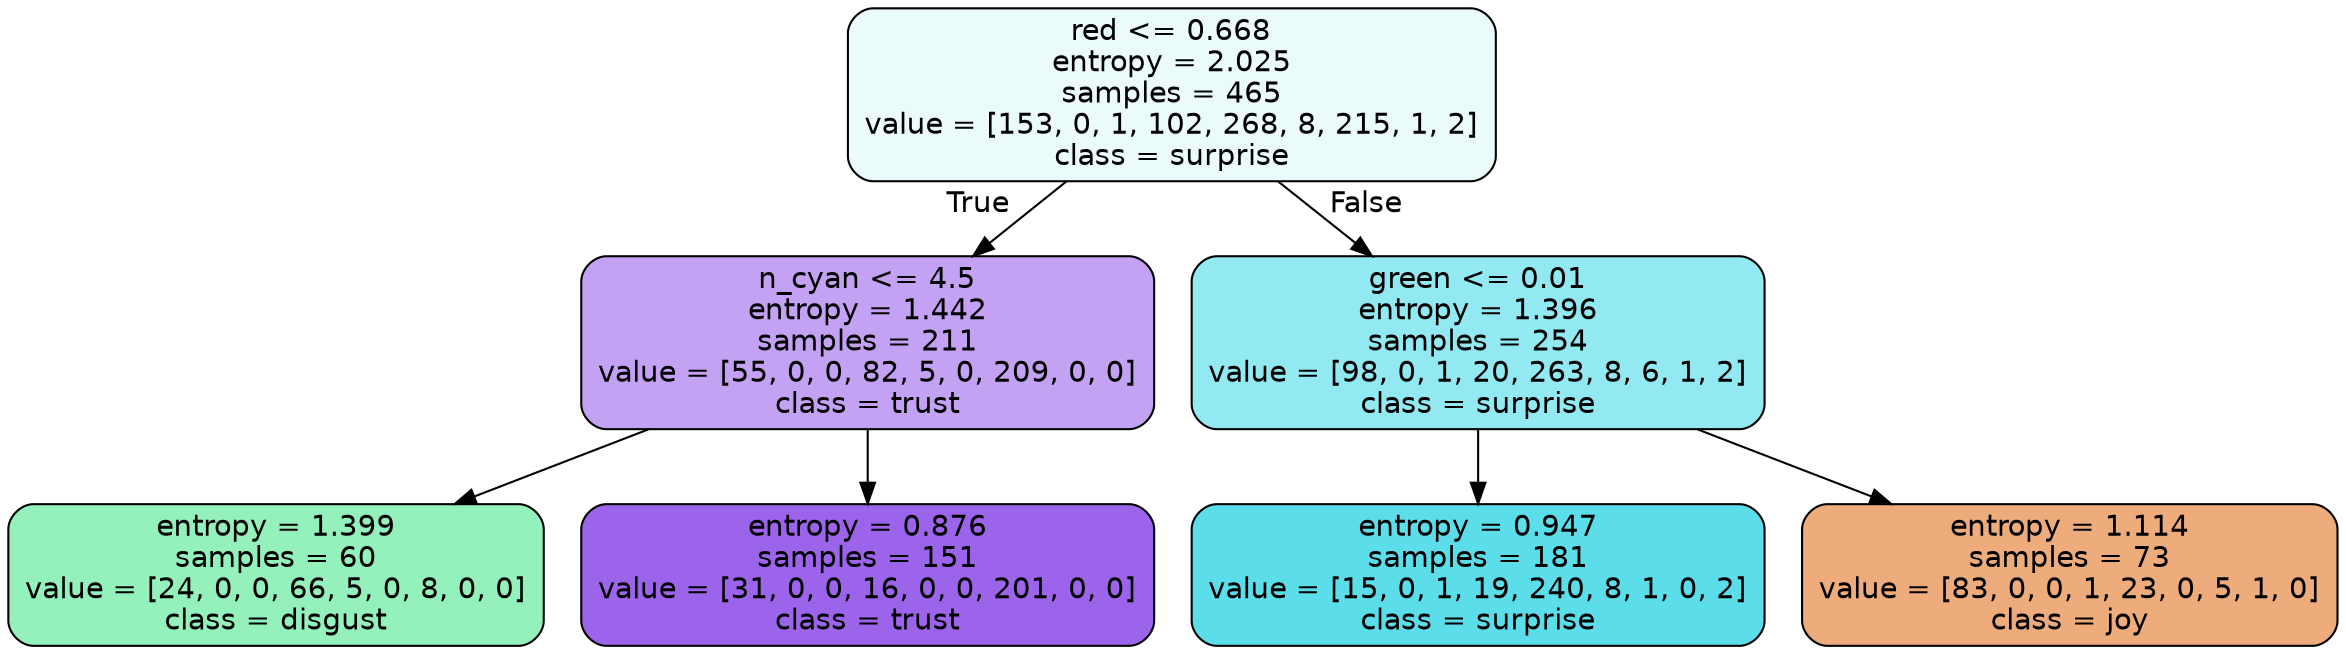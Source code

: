 digraph Tree {
node [shape=box, style="filled, rounded", color="black", fontname=helvetica] ;
edge [fontname=helvetica] ;
0 [label="red <= 0.668\nentropy = 2.025\nsamples = 465\nvalue = [153, 0, 1, 102, 268, 8, 215, 1, 2]\nclass = surprise", fillcolor="#39d7e519"] ;
1 [label="n_cyan <= 4.5\nentropy = 1.442\nsamples = 211\nvalue = [55, 0, 0, 82, 5, 0, 209, 0, 0]\nclass = trust", fillcolor="#8139e578"] ;
0 -> 1 [labeldistance=2.5, labelangle=45, headlabel="True"] ;
2 [label="entropy = 1.399\nsamples = 60\nvalue = [24, 0, 0, 66, 5, 0, 8, 0, 0]\nclass = disgust", fillcolor="#39e58188"] ;
1 -> 2 ;
3 [label="entropy = 0.876\nsamples = 151\nvalue = [31, 0, 0, 16, 0, 0, 201, 0, 0]\nclass = trust", fillcolor="#8139e5c8"] ;
1 -> 3 ;
4 [label="green <= 0.01\nentropy = 1.396\nsamples = 254\nvalue = [98, 0, 1, 20, 263, 8, 6, 1, 2]\nclass = surprise", fillcolor="#39d7e58c"] ;
0 -> 4 [labeldistance=2.5, labelangle=-45, headlabel="False"] ;
5 [label="entropy = 0.947\nsamples = 181\nvalue = [15, 0, 1, 19, 240, 8, 1, 0, 2]\nclass = surprise", fillcolor="#39d7e5d3"] ;
4 -> 5 ;
6 [label="entropy = 1.114\nsamples = 73\nvalue = [83, 0, 0, 1, 23, 0, 5, 1, 0]\nclass = joy", fillcolor="#e58139aa"] ;
4 -> 6 ;
}